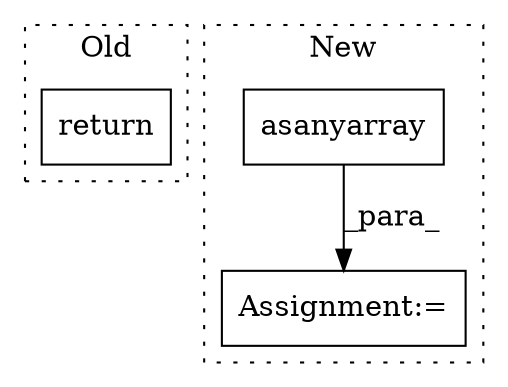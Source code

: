digraph G {
subgraph cluster0 {
1 [label="return" a="41" s="1676" l="12" shape="box"];
label = "Old";
style="dotted";
}
subgraph cluster1 {
2 [label="asanyarray" a="32" s="1329,1341" l="11,1" shape="box"];
3 [label="Assignment:=" a="7" s="1353" l="1" shape="box"];
label = "New";
style="dotted";
}
2 -> 3 [label="_para_"];
}